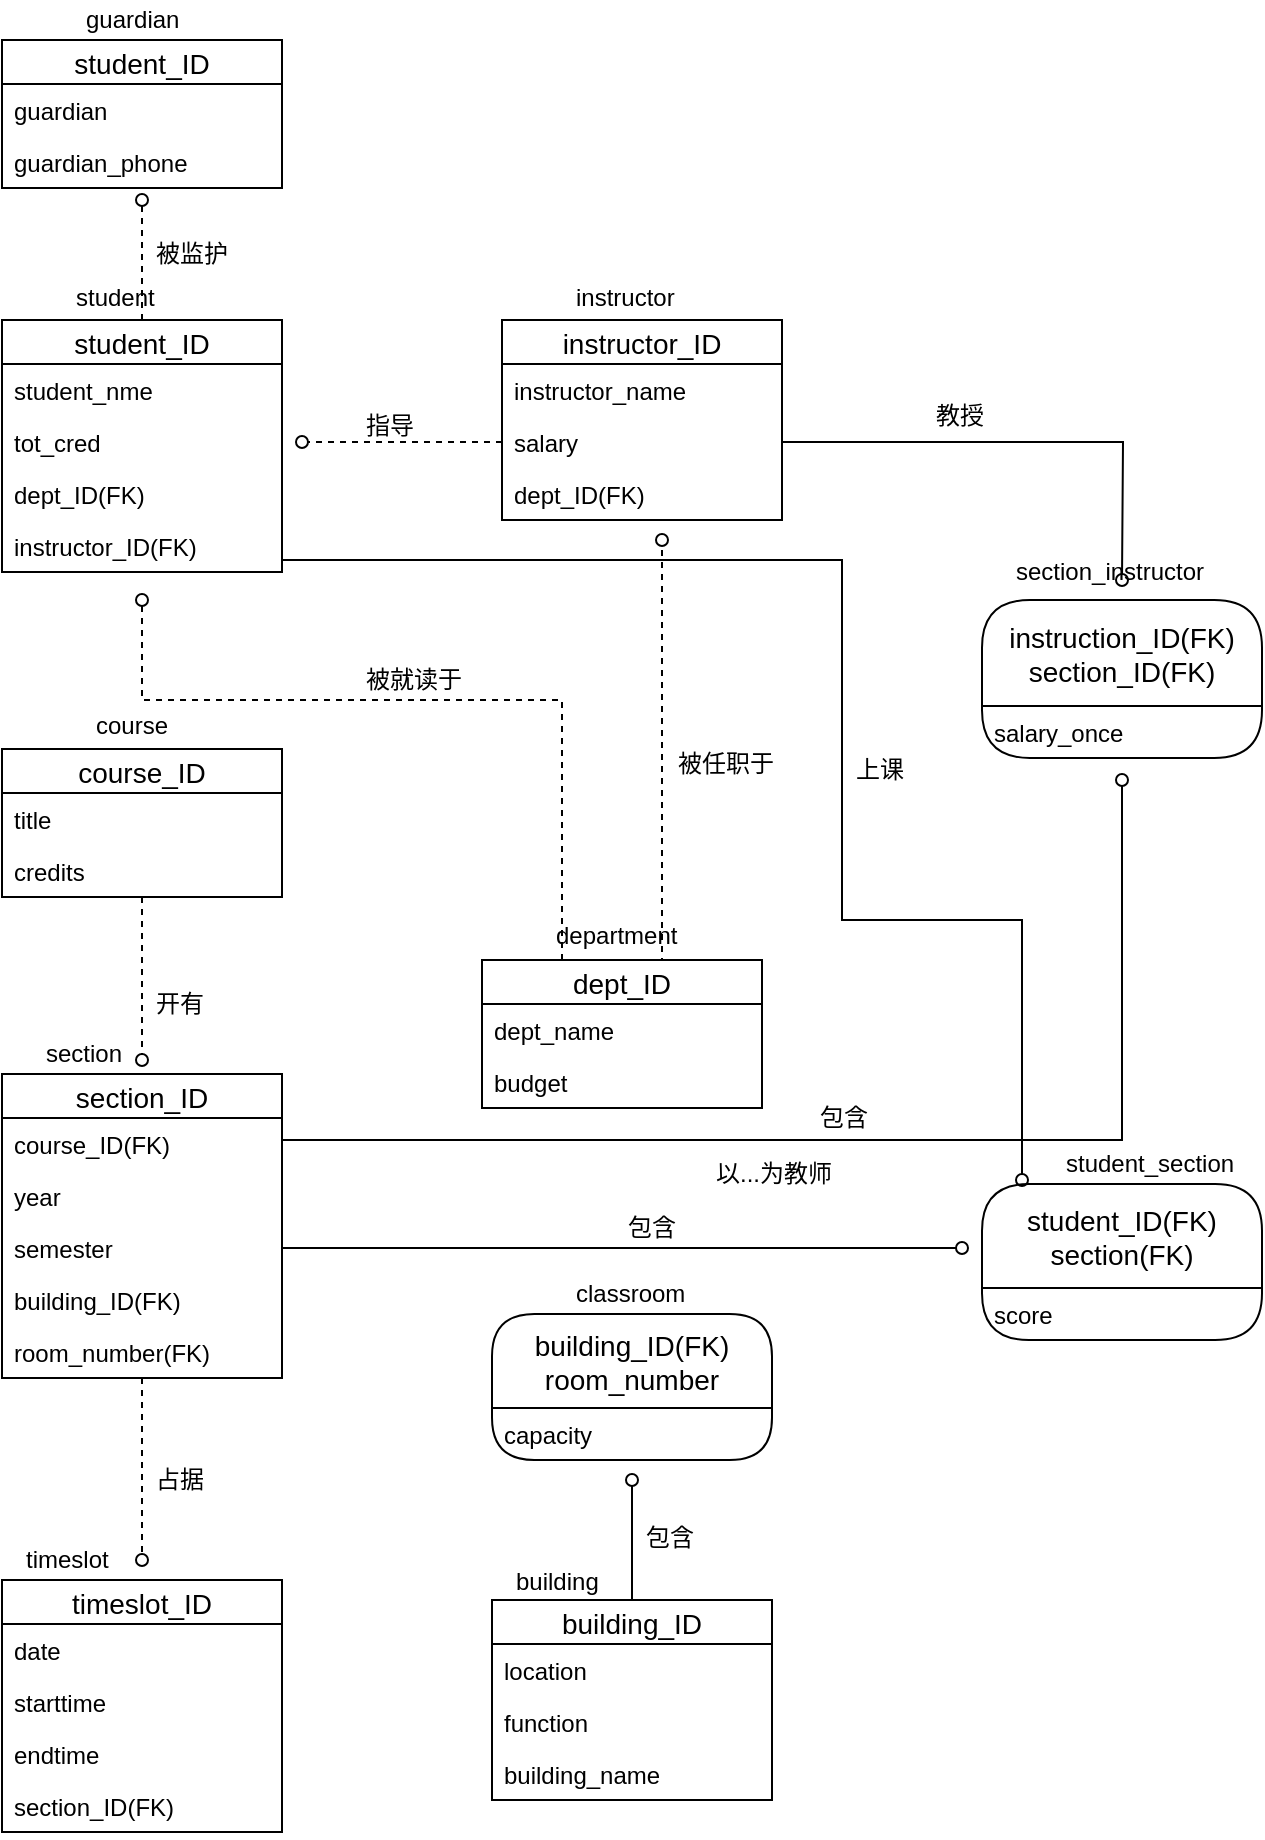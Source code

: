<mxfile version="10.6.3" type="github"><diagram name="Page-1" id="b520641d-4fe3-3701-9064-5fc419738815"><mxGraphModel dx="1873" dy="1374" grid="1" gridSize="10" guides="1" tooltips="1" connect="1" arrows="1" fold="1" page="1" pageScale="1" pageWidth="1100" pageHeight="850" background="#ffffff" math="0" shadow="0"><root><mxCell id="0"/><mxCell id="1" parent="0"/><mxCell id="yoF7eOY-wvEb8t24zApm-130" style="edgeStyle=orthogonalEdgeStyle;rounded=0;orthogonalLoop=1;jettySize=auto;html=1;endArrow=oval;endFill=0;" parent="1" source="yoF7eOY-wvEb8t24zApm-33" edge="1"><mxGeometry relative="1" as="geometry"><mxPoint x="-530" y="130" as="targetPoint"/><Array as="points"><mxPoint x="-620" y="-180"/><mxPoint x="-620"/><mxPoint x="-530"/></Array></mxGeometry></mxCell><mxCell id="WNPCipqeEUmc1Ws7Nv05-6" style="edgeStyle=orthogonalEdgeStyle;rounded=0;orthogonalLoop=1;jettySize=auto;html=1;dashed=1;endArrow=oval;endFill=0;" edge="1" parent="1" source="yoF7eOY-wvEb8t24zApm-33"><mxGeometry relative="1" as="geometry"><mxPoint x="-970" y="-360" as="targetPoint"/></mxGeometry></mxCell><mxCell id="yoF7eOY-wvEb8t24zApm-33" value="student_ID" style="swimlane;fontStyle=0;childLayout=stackLayout;horizontal=1;startSize=22;fillColor=none;horizontalStack=0;resizeParent=1;resizeParentMax=0;resizeLast=0;collapsible=1;marginBottom=0;swimlaneFillColor=#ffffff;align=center;fontSize=14;rounded=0;" parent="1" vertex="1"><mxGeometry x="-1040" y="-300" width="140" height="126" as="geometry"/></mxCell><mxCell id="yoF7eOY-wvEb8t24zApm-34" value="student_nme" style="text;strokeColor=none;fillColor=none;spacingLeft=4;spacingRight=4;overflow=hidden;rotatable=0;points=[[0,0.5],[1,0.5]];portConstraint=eastwest;fontSize=12;" parent="yoF7eOY-wvEb8t24zApm-33" vertex="1"><mxGeometry y="22" width="140" height="26" as="geometry"/></mxCell><mxCell id="yoF7eOY-wvEb8t24zApm-35" value="tot_cred" style="text;strokeColor=none;fillColor=none;spacingLeft=4;spacingRight=4;overflow=hidden;rotatable=0;points=[[0,0.5],[1,0.5]];portConstraint=eastwest;fontSize=12;" parent="yoF7eOY-wvEb8t24zApm-33" vertex="1"><mxGeometry y="48" width="140" height="26" as="geometry"/></mxCell><mxCell id="yoF7eOY-wvEb8t24zApm-36" value="dept_ID(FK)" style="text;strokeColor=none;fillColor=none;spacingLeft=4;spacingRight=4;overflow=hidden;rotatable=0;points=[[0,0.5],[1,0.5]];portConstraint=eastwest;fontSize=12;" parent="yoF7eOY-wvEb8t24zApm-33" vertex="1"><mxGeometry y="74" width="140" height="26" as="geometry"/></mxCell><mxCell id="yoF7eOY-wvEb8t24zApm-38" value="instructor_ID(FK)" style="text;strokeColor=none;fillColor=none;spacingLeft=4;spacingRight=4;overflow=hidden;rotatable=0;points=[[0,0.5],[1,0.5]];portConstraint=eastwest;fontSize=12;" parent="yoF7eOY-wvEb8t24zApm-33" vertex="1"><mxGeometry y="100" width="140" height="26" as="geometry"/></mxCell><mxCell id="yoF7eOY-wvEb8t24zApm-116" style="edgeStyle=orthogonalEdgeStyle;rounded=0;orthogonalLoop=1;jettySize=auto;html=1;dashed=1;endArrow=oval;endFill=0;" parent="1" source="yoF7eOY-wvEb8t24zApm-39" edge="1"><mxGeometry relative="1" as="geometry"><mxPoint x="-970" y="70" as="targetPoint"/></mxGeometry></mxCell><mxCell id="yoF7eOY-wvEb8t24zApm-39" value="course_ID" style="swimlane;fontStyle=0;childLayout=stackLayout;horizontal=1;startSize=22;fillColor=none;horizontalStack=0;resizeParent=1;resizeParentMax=0;resizeLast=0;collapsible=1;marginBottom=0;swimlaneFillColor=#ffffff;align=center;fontSize=14;rounded=0;" parent="1" vertex="1"><mxGeometry x="-1040" y="-85.5" width="140" height="74" as="geometry"/></mxCell><mxCell id="yoF7eOY-wvEb8t24zApm-40" value="title" style="text;strokeColor=none;fillColor=none;spacingLeft=4;spacingRight=4;overflow=hidden;rotatable=0;points=[[0,0.5],[1,0.5]];portConstraint=eastwest;fontSize=12;" parent="yoF7eOY-wvEb8t24zApm-39" vertex="1"><mxGeometry y="22" width="140" height="26" as="geometry"/></mxCell><mxCell id="yoF7eOY-wvEb8t24zApm-41" value="credits" style="text;strokeColor=none;fillColor=none;spacingLeft=4;spacingRight=4;overflow=hidden;rotatable=0;points=[[0,0.5],[1,0.5]];portConstraint=eastwest;fontSize=12;" parent="yoF7eOY-wvEb8t24zApm-39" vertex="1"><mxGeometry y="48" width="140" height="26" as="geometry"/></mxCell><mxCell id="yoF7eOY-wvEb8t24zApm-44" value="instructor_ID" style="swimlane;fontStyle=0;childLayout=stackLayout;horizontal=1;startSize=22;fillColor=none;horizontalStack=0;resizeParent=1;resizeParentMax=0;resizeLast=0;collapsible=1;marginBottom=0;swimlaneFillColor=#ffffff;align=center;fontSize=14;rounded=0;" parent="1" vertex="1"><mxGeometry x="-790" y="-300" width="140" height="100" as="geometry"/></mxCell><mxCell id="yoF7eOY-wvEb8t24zApm-45" value="instructor_name" style="text;strokeColor=none;fillColor=none;spacingLeft=4;spacingRight=4;overflow=hidden;rotatable=0;points=[[0,0.5],[1,0.5]];portConstraint=eastwest;fontSize=12;" parent="yoF7eOY-wvEb8t24zApm-44" vertex="1"><mxGeometry y="22" width="140" height="26" as="geometry"/></mxCell><mxCell id="yoF7eOY-wvEb8t24zApm-46" value="salary" style="text;strokeColor=none;fillColor=none;spacingLeft=4;spacingRight=4;overflow=hidden;rotatable=0;points=[[0,0.5],[1,0.5]];portConstraint=eastwest;fontSize=12;" parent="yoF7eOY-wvEb8t24zApm-44" vertex="1"><mxGeometry y="48" width="140" height="26" as="geometry"/></mxCell><mxCell id="yoF7eOY-wvEb8t24zApm-47" value="dept_ID(FK)" style="text;strokeColor=none;fillColor=none;spacingLeft=4;spacingRight=4;overflow=hidden;rotatable=0;points=[[0,0.5],[1,0.5]];portConstraint=eastwest;fontSize=12;" parent="yoF7eOY-wvEb8t24zApm-44" vertex="1"><mxGeometry y="74" width="140" height="26" as="geometry"/></mxCell><mxCell id="yoF7eOY-wvEb8t24zApm-112" style="edgeStyle=orthogonalEdgeStyle;rounded=0;orthogonalLoop=1;jettySize=auto;html=1;exitX=0.5;exitY=0;exitDx=0;exitDy=0;dashed=1;endArrow=oval;endFill=0;" parent="1" source="yoF7eOY-wvEb8t24zApm-48" edge="1"><mxGeometry relative="1" as="geometry"><mxPoint x="-710" y="-190" as="targetPoint"/><Array as="points"><mxPoint x="-710" y="20"/><mxPoint x="-710" y="-190"/></Array></mxGeometry></mxCell><mxCell id="yoF7eOY-wvEb8t24zApm-113" style="edgeStyle=orthogonalEdgeStyle;rounded=0;orthogonalLoop=1;jettySize=auto;html=1;exitX=0.5;exitY=0;exitDx=0;exitDy=0;dashed=1;endArrow=oval;endFill=0;" parent="1" source="yoF7eOY-wvEb8t24zApm-48" edge="1"><mxGeometry relative="1" as="geometry"><mxPoint x="-970" y="-160" as="targetPoint"/><Array as="points"><mxPoint x="-760" y="20"/><mxPoint x="-760" y="-110"/><mxPoint x="-970" y="-110"/></Array></mxGeometry></mxCell><mxCell id="yoF7eOY-wvEb8t24zApm-48" value="dept_ID" style="swimlane;fontStyle=0;childLayout=stackLayout;horizontal=1;startSize=22;fillColor=none;horizontalStack=0;resizeParent=1;resizeParentMax=0;resizeLast=0;collapsible=1;marginBottom=0;swimlaneFillColor=#ffffff;align=center;fontSize=14;rounded=0;" parent="1" vertex="1"><mxGeometry x="-800" y="20" width="140" height="74" as="geometry"/></mxCell><mxCell id="yoF7eOY-wvEb8t24zApm-49" value="dept_name" style="text;strokeColor=none;fillColor=none;spacingLeft=4;spacingRight=4;overflow=hidden;rotatable=0;points=[[0,0.5],[1,0.5]];portConstraint=eastwest;fontSize=12;" parent="yoF7eOY-wvEb8t24zApm-48" vertex="1"><mxGeometry y="22" width="140" height="26" as="geometry"/></mxCell><mxCell id="yoF7eOY-wvEb8t24zApm-50" value="budget" style="text;strokeColor=none;fillColor=none;spacingLeft=4;spacingRight=4;overflow=hidden;rotatable=0;points=[[0,0.5],[1,0.5]];portConstraint=eastwest;fontSize=12;" parent="yoF7eOY-wvEb8t24zApm-48" vertex="1"><mxGeometry y="48" width="140" height="26" as="geometry"/></mxCell><mxCell id="yoF7eOY-wvEb8t24zApm-54" style="edgeStyle=orthogonalEdgeStyle;rounded=0;orthogonalLoop=1;jettySize=auto;html=1;exitX=0;exitY=0.5;exitDx=0;exitDy=0;endArrow=oval;endFill=0;dashed=1;" parent="1" source="yoF7eOY-wvEb8t24zApm-46" edge="1"><mxGeometry relative="1" as="geometry"><mxPoint x="-890" y="-239" as="targetPoint"/></mxGeometry></mxCell><mxCell id="yoF7eOY-wvEb8t24zApm-127" style="edgeStyle=orthogonalEdgeStyle;rounded=0;orthogonalLoop=1;jettySize=auto;html=1;dashed=1;endArrow=oval;endFill=0;" parent="1" source="yoF7eOY-wvEb8t24zApm-55" edge="1"><mxGeometry relative="1" as="geometry"><mxPoint x="-970" y="320" as="targetPoint"/></mxGeometry></mxCell><mxCell id="yoF7eOY-wvEb8t24zApm-55" value="section_ID" style="swimlane;fontStyle=0;childLayout=stackLayout;horizontal=1;startSize=22;fillColor=none;horizontalStack=0;resizeParent=1;resizeParentMax=0;resizeLast=0;collapsible=1;marginBottom=0;swimlaneFillColor=#ffffff;align=center;fontSize=14;rounded=0;" parent="1" vertex="1"><mxGeometry x="-1040" y="77" width="140" height="152" as="geometry"/></mxCell><mxCell id="yoF7eOY-wvEb8t24zApm-56" value="course_ID(FK)" style="text;strokeColor=none;fillColor=none;spacingLeft=4;spacingRight=4;overflow=hidden;rotatable=0;points=[[0,0.5],[1,0.5]];portConstraint=eastwest;fontSize=12;" parent="yoF7eOY-wvEb8t24zApm-55" vertex="1"><mxGeometry y="22" width="140" height="26" as="geometry"/></mxCell><mxCell id="yoF7eOY-wvEb8t24zApm-57" value="year" style="text;strokeColor=none;fillColor=none;spacingLeft=4;spacingRight=4;overflow=hidden;rotatable=0;points=[[0,0.5],[1,0.5]];portConstraint=eastwest;fontSize=12;" parent="yoF7eOY-wvEb8t24zApm-55" vertex="1"><mxGeometry y="48" width="140" height="26" as="geometry"/></mxCell><mxCell id="yoF7eOY-wvEb8t24zApm-58" value="semester" style="text;strokeColor=none;fillColor=none;spacingLeft=4;spacingRight=4;overflow=hidden;rotatable=0;points=[[0,0.5],[1,0.5]];portConstraint=eastwest;fontSize=12;" parent="yoF7eOY-wvEb8t24zApm-55" vertex="1"><mxGeometry y="74" width="140" height="26" as="geometry"/></mxCell><mxCell id="yoF7eOY-wvEb8t24zApm-59" value="building_ID(FK)" style="text;strokeColor=none;fillColor=none;spacingLeft=4;spacingRight=4;overflow=hidden;rotatable=0;points=[[0,0.5],[1,0.5]];portConstraint=eastwest;fontSize=12;" parent="yoF7eOY-wvEb8t24zApm-55" vertex="1"><mxGeometry y="100" width="140" height="26" as="geometry"/></mxCell><mxCell id="yoF7eOY-wvEb8t24zApm-60" value="room_number(FK)" style="text;strokeColor=none;fillColor=none;spacingLeft=4;spacingRight=4;overflow=hidden;rotatable=0;points=[[0,0.5],[1,0.5]];portConstraint=eastwest;fontSize=12;" parent="yoF7eOY-wvEb8t24zApm-55" vertex="1"><mxGeometry y="126" width="140" height="26" as="geometry"/></mxCell><mxCell id="yoF7eOY-wvEb8t24zApm-86" value="&#10;building_ID(FK)&#10;room_number&#10;" style="swimlane;fontStyle=0;childLayout=stackLayout;horizontal=1;startSize=47;fillColor=none;horizontalStack=0;resizeParent=1;resizeParentMax=0;resizeLast=0;collapsible=1;marginBottom=0;swimlaneFillColor=#ffffff;align=center;fontSize=14;rounded=1;" parent="1" vertex="1"><mxGeometry x="-795" y="197" width="140" height="73" as="geometry"/></mxCell><mxCell id="yoF7eOY-wvEb8t24zApm-87" value="capacity" style="text;strokeColor=none;fillColor=none;spacingLeft=4;spacingRight=4;overflow=hidden;rotatable=0;points=[[0,0.5],[1,0.5]];portConstraint=eastwest;fontSize=12;" parent="yoF7eOY-wvEb8t24zApm-86" vertex="1"><mxGeometry y="47" width="140" height="26" as="geometry"/></mxCell><mxCell id="yoF7eOY-wvEb8t24zApm-94" value="timeslot_ID" style="swimlane;fontStyle=0;childLayout=stackLayout;horizontal=1;startSize=22;fillColor=none;horizontalStack=0;resizeParent=1;resizeParentMax=0;resizeLast=0;collapsible=1;marginBottom=0;swimlaneFillColor=#ffffff;align=center;fontSize=14;rounded=0;" parent="1" vertex="1"><mxGeometry x="-1040" y="330" width="140" height="126" as="geometry"/></mxCell><mxCell id="yoF7eOY-wvEb8t24zApm-95" value="date" style="text;strokeColor=none;fillColor=none;spacingLeft=4;spacingRight=4;overflow=hidden;rotatable=0;points=[[0,0.5],[1,0.5]];portConstraint=eastwest;fontSize=12;" parent="yoF7eOY-wvEb8t24zApm-94" vertex="1"><mxGeometry y="22" width="140" height="26" as="geometry"/></mxCell><mxCell id="yoF7eOY-wvEb8t24zApm-96" value="starttime" style="text;strokeColor=none;fillColor=none;spacingLeft=4;spacingRight=4;overflow=hidden;rotatable=0;points=[[0,0.5],[1,0.5]];portConstraint=eastwest;fontSize=12;" parent="yoF7eOY-wvEb8t24zApm-94" vertex="1"><mxGeometry y="48" width="140" height="26" as="geometry"/></mxCell><mxCell id="yoF7eOY-wvEb8t24zApm-97" value="endtime" style="text;strokeColor=none;fillColor=none;spacingLeft=4;spacingRight=4;overflow=hidden;rotatable=0;points=[[0,0.5],[1,0.5]];portConstraint=eastwest;fontSize=12;" parent="yoF7eOY-wvEb8t24zApm-94" vertex="1"><mxGeometry y="74" width="140" height="26" as="geometry"/></mxCell><mxCell id="yoF7eOY-wvEb8t24zApm-98" value="section_ID(FK)" style="text;strokeColor=none;fillColor=none;spacingLeft=4;spacingRight=4;overflow=hidden;rotatable=0;points=[[0,0.5],[1,0.5]];portConstraint=eastwest;fontSize=12;" parent="yoF7eOY-wvEb8t24zApm-94" vertex="1"><mxGeometry y="100" width="140" height="26" as="geometry"/></mxCell><mxCell id="yoF7eOY-wvEb8t24zApm-100" value="&#10;instruction_ID(FK)&#10;section_ID(FK)&#10;" style="swimlane;fontStyle=0;childLayout=stackLayout;horizontal=1;startSize=53;fillColor=none;horizontalStack=0;resizeParent=1;resizeParentMax=0;resizeLast=0;collapsible=1;marginBottom=0;swimlaneFillColor=#ffffff;align=center;fontSize=14;rounded=1;" parent="1" vertex="1"><mxGeometry x="-550" y="-160" width="140" height="79" as="geometry"/></mxCell><mxCell id="yoF7eOY-wvEb8t24zApm-101" value="salary_once" style="text;strokeColor=none;fillColor=none;spacingLeft=4;spacingRight=4;overflow=hidden;rotatable=0;points=[[0,0.5],[1,0.5]];portConstraint=eastwest;fontSize=12;" parent="yoF7eOY-wvEb8t24zApm-100" vertex="1"><mxGeometry y="53" width="140" height="26" as="geometry"/></mxCell><mxCell id="yoF7eOY-wvEb8t24zApm-104" value="&#10;student_ID(FK)&#10;section(FK)&#10;" style="swimlane;fontStyle=0;childLayout=stackLayout;horizontal=1;startSize=52;fillColor=none;horizontalStack=0;resizeParent=1;resizeParentMax=0;resizeLast=0;collapsible=1;marginBottom=0;swimlaneFillColor=#ffffff;align=center;fontSize=14;rounded=1;" parent="1" vertex="1"><mxGeometry x="-550" y="132" width="140" height="78" as="geometry"/></mxCell><mxCell id="yoF7eOY-wvEb8t24zApm-105" value="score" style="text;strokeColor=none;fillColor=none;spacingLeft=4;spacingRight=4;overflow=hidden;rotatable=0;points=[[0,0.5],[1,0.5]];portConstraint=eastwest;fontSize=12;" parent="yoF7eOY-wvEb8t24zApm-104" vertex="1"><mxGeometry y="52" width="140" height="26" as="geometry"/></mxCell><mxCell id="yoF7eOY-wvEb8t24zApm-114" style="edgeStyle=orthogonalEdgeStyle;rounded=0;orthogonalLoop=1;jettySize=auto;html=1;exitX=1;exitY=0.5;exitDx=0;exitDy=0;endArrow=oval;endFill=0;" parent="1" source="yoF7eOY-wvEb8t24zApm-46" edge="1"><mxGeometry relative="1" as="geometry"><mxPoint x="-480" y="-170" as="targetPoint"/></mxGeometry></mxCell><mxCell id="yoF7eOY-wvEb8t24zApm-115" style="edgeStyle=orthogonalEdgeStyle;rounded=0;orthogonalLoop=1;jettySize=auto;html=1;exitX=1;exitY=0.5;exitDx=0;exitDy=0;endArrow=oval;endFill=0;" parent="1" source="yoF7eOY-wvEb8t24zApm-58" edge="1"><mxGeometry relative="1" as="geometry"><mxPoint x="-560" y="164" as="targetPoint"/></mxGeometry></mxCell><mxCell id="yoF7eOY-wvEb8t24zApm-125" style="edgeStyle=orthogonalEdgeStyle;rounded=0;orthogonalLoop=1;jettySize=auto;html=1;endArrow=oval;endFill=0;" parent="1" source="yoF7eOY-wvEb8t24zApm-121" edge="1"><mxGeometry relative="1" as="geometry"><mxPoint x="-725" y="280" as="targetPoint"/></mxGeometry></mxCell><mxCell id="yoF7eOY-wvEb8t24zApm-121" value="building_ID" style="swimlane;fontStyle=0;childLayout=stackLayout;horizontal=1;startSize=22;fillColor=none;horizontalStack=0;resizeParent=1;resizeParentMax=0;resizeLast=0;collapsible=1;marginBottom=0;swimlaneFillColor=#ffffff;align=center;fontSize=14;rounded=0;" parent="1" vertex="1"><mxGeometry x="-795" y="340" width="140" height="100" as="geometry"/></mxCell><mxCell id="yoF7eOY-wvEb8t24zApm-122" value="location" style="text;strokeColor=none;fillColor=none;spacingLeft=4;spacingRight=4;overflow=hidden;rotatable=0;points=[[0,0.5],[1,0.5]];portConstraint=eastwest;fontSize=12;" parent="yoF7eOY-wvEb8t24zApm-121" vertex="1"><mxGeometry y="22" width="140" height="26" as="geometry"/></mxCell><mxCell id="yoF7eOY-wvEb8t24zApm-123" value="function" style="text;strokeColor=none;fillColor=none;spacingLeft=4;spacingRight=4;overflow=hidden;rotatable=0;points=[[0,0.5],[1,0.5]];portConstraint=eastwest;fontSize=12;" parent="yoF7eOY-wvEb8t24zApm-121" vertex="1"><mxGeometry y="48" width="140" height="26" as="geometry"/></mxCell><mxCell id="yoF7eOY-wvEb8t24zApm-124" value="building_name" style="text;strokeColor=none;fillColor=none;spacingLeft=4;spacingRight=4;overflow=hidden;rotatable=0;points=[[0,0.5],[1,0.5]];portConstraint=eastwest;fontSize=12;" parent="yoF7eOY-wvEb8t24zApm-121" vertex="1"><mxGeometry y="74" width="140" height="26" as="geometry"/></mxCell><mxCell id="yoF7eOY-wvEb8t24zApm-129" style="edgeStyle=orthogonalEdgeStyle;rounded=0;orthogonalLoop=1;jettySize=auto;html=1;exitX=1;exitY=0.5;exitDx=0;exitDy=0;endArrow=oval;endFill=0;" parent="1" source="yoF7eOY-wvEb8t24zApm-58" edge="1"><mxGeometry relative="1" as="geometry"><mxPoint x="-480" y="-70" as="targetPoint"/><Array as="points"><mxPoint x="-900" y="110"/><mxPoint x="-480" y="110"/></Array></mxGeometry></mxCell><mxCell id="yoF7eOY-wvEb8t24zApm-134" value="student" style="text;html=1;resizable=0;points=[];autosize=1;align=left;verticalAlign=top;spacingTop=-4;" parent="1" vertex="1"><mxGeometry x="-1005" y="-321" width="50" height="20" as="geometry"/></mxCell><mxCell id="yoF7eOY-wvEb8t24zApm-135" value="instructor" style="text;html=1;resizable=0;points=[];autosize=1;align=left;verticalAlign=top;spacingTop=-4;" parent="1" vertex="1"><mxGeometry x="-755" y="-321" width="60" height="20" as="geometry"/></mxCell><mxCell id="yoF7eOY-wvEb8t24zApm-136" value="section_instructor" style="text;html=1;resizable=0;points=[];autosize=1;align=left;verticalAlign=top;spacingTop=-4;" parent="1" vertex="1"><mxGeometry x="-535" y="-184" width="110" height="20" as="geometry"/></mxCell><mxCell id="yoF7eOY-wvEb8t24zApm-137" value="course" style="text;html=1;resizable=0;points=[];autosize=1;align=left;verticalAlign=top;spacingTop=-4;" parent="1" vertex="1"><mxGeometry x="-995" y="-107" width="50" height="20" as="geometry"/></mxCell><mxCell id="yoF7eOY-wvEb8t24zApm-138" value="section" style="text;html=1;resizable=0;points=[];autosize=1;align=left;verticalAlign=top;spacingTop=-4;" parent="1" vertex="1"><mxGeometry x="-1020" y="57" width="50" height="20" as="geometry"/></mxCell><mxCell id="yoF7eOY-wvEb8t24zApm-139" value="department" style="text;html=1;resizable=0;points=[];autosize=1;align=left;verticalAlign=top;spacingTop=-4;" parent="1" vertex="1"><mxGeometry x="-765" y="-2" width="80" height="20" as="geometry"/></mxCell><mxCell id="yoF7eOY-wvEb8t24zApm-140" value="classroom" style="text;html=1;resizable=0;points=[];autosize=1;align=left;verticalAlign=top;spacingTop=-4;" parent="1" vertex="1"><mxGeometry x="-755" y="177" width="70" height="20" as="geometry"/></mxCell><mxCell id="yoF7eOY-wvEb8t24zApm-141" value="timeslot" style="text;html=1;resizable=0;points=[];autosize=1;align=left;verticalAlign=top;spacingTop=-4;" parent="1" vertex="1"><mxGeometry x="-1030" y="310" width="60" height="20" as="geometry"/></mxCell><mxCell id="yoF7eOY-wvEb8t24zApm-142" value="building" style="text;html=1;resizable=0;points=[];autosize=1;align=left;verticalAlign=top;spacingTop=-4;" parent="1" vertex="1"><mxGeometry x="-785" y="321" width="60" height="20" as="geometry"/></mxCell><mxCell id="yoF7eOY-wvEb8t24zApm-144" value="student_section" style="text;html=1;resizable=0;points=[];autosize=1;align=left;verticalAlign=top;spacingTop=-4;" parent="1" vertex="1"><mxGeometry x="-510" y="112" width="100" height="20" as="geometry"/></mxCell><mxCell id="yoF7eOY-wvEb8t24zApm-146" value="包含" style="text;html=1;resizable=0;points=[];autosize=1;align=left;verticalAlign=top;spacingTop=-4;" parent="1" vertex="1"><mxGeometry x="-720" y="299" width="40" height="20" as="geometry"/></mxCell><mxCell id="yoF7eOY-wvEb8t24zApm-147" value="占据" style="text;html=1;resizable=0;points=[];autosize=1;align=left;verticalAlign=top;spacingTop=-4;" parent="1" vertex="1"><mxGeometry x="-965" y="269.5" width="40" height="20" as="geometry"/></mxCell><mxCell id="yoF7eOY-wvEb8t24zApm-148" value="开有" style="text;html=1;resizable=0;points=[];autosize=1;align=left;verticalAlign=top;spacingTop=-4;" parent="1" vertex="1"><mxGeometry x="-965" y="32" width="40" height="20" as="geometry"/></mxCell><mxCell id="yoF7eOY-wvEb8t24zApm-149" value="被就读于" style="text;html=1;resizable=0;points=[];autosize=1;align=left;verticalAlign=top;spacingTop=-4;" parent="1" vertex="1"><mxGeometry x="-860" y="-130.5" width="60" height="20" as="geometry"/></mxCell><mxCell id="yoF7eOY-wvEb8t24zApm-150" value="指导" style="text;html=1;resizable=0;points=[];autosize=1;align=left;verticalAlign=top;spacingTop=-4;" parent="1" vertex="1"><mxGeometry x="-860" y="-257" width="40" height="20" as="geometry"/></mxCell><mxCell id="yoF7eOY-wvEb8t24zApm-151" value="教授" style="text;html=1;resizable=0;points=[];autosize=1;align=left;verticalAlign=top;spacingTop=-4;" parent="1" vertex="1"><mxGeometry x="-575" y="-262" width="40" height="20" as="geometry"/></mxCell><mxCell id="yoF7eOY-wvEb8t24zApm-152" value="上课" style="text;html=1;resizable=0;points=[];autosize=1;align=left;verticalAlign=top;spacingTop=-4;" parent="1" vertex="1"><mxGeometry x="-615" y="-85.5" width="40" height="20" as="geometry"/></mxCell><mxCell id="yoF7eOY-wvEb8t24zApm-153" value="被任职于" style="text;html=1;resizable=0;points=[];autosize=1;align=left;verticalAlign=top;spacingTop=-4;" parent="1" vertex="1"><mxGeometry x="-704" y="-88" width="60" height="20" as="geometry"/></mxCell><mxCell id="yoF7eOY-wvEb8t24zApm-154" value="以...为教师" style="text;html=1;resizable=0;points=[];autosize=1;align=left;verticalAlign=top;spacingTop=-4;" parent="1" vertex="1"><mxGeometry x="-685" y="117" width="70" height="20" as="geometry"/></mxCell><mxCell id="yoF7eOY-wvEb8t24zApm-155" value="包含" style="text;html=1;resizable=0;points=[];autosize=1;align=left;verticalAlign=top;spacingTop=-4;" parent="1" vertex="1"><mxGeometry x="-729" y="144" width="40" height="20" as="geometry"/></mxCell><mxCell id="yoF7eOY-wvEb8t24zApm-156" value="包含" style="text;html=1;resizable=0;points=[];autosize=1;align=left;verticalAlign=top;spacingTop=-4;" parent="1" vertex="1"><mxGeometry x="-633" y="89" width="40" height="20" as="geometry"/></mxCell><mxCell id="WNPCipqeEUmc1Ws7Nv05-2" value="student_ID" style="swimlane;fontStyle=0;childLayout=stackLayout;horizontal=1;startSize=22;fillColor=none;horizontalStack=0;resizeParent=1;resizeParentMax=0;resizeLast=0;collapsible=1;marginBottom=0;swimlaneFillColor=#ffffff;align=center;fontSize=14;" vertex="1" parent="1"><mxGeometry x="-1040" y="-440" width="140" height="74" as="geometry"/></mxCell><mxCell id="WNPCipqeEUmc1Ws7Nv05-3" value="guardian" style="text;strokeColor=none;fillColor=none;spacingLeft=4;spacingRight=4;overflow=hidden;rotatable=0;points=[[0,0.5],[1,0.5]];portConstraint=eastwest;fontSize=12;" vertex="1" parent="WNPCipqeEUmc1Ws7Nv05-2"><mxGeometry y="22" width="140" height="26" as="geometry"/></mxCell><mxCell id="WNPCipqeEUmc1Ws7Nv05-4" value="guardian_phone" style="text;strokeColor=none;fillColor=none;spacingLeft=4;spacingRight=4;overflow=hidden;rotatable=0;points=[[0,0.5],[1,0.5]];portConstraint=eastwest;fontSize=12;" vertex="1" parent="WNPCipqeEUmc1Ws7Nv05-2"><mxGeometry y="48" width="140" height="26" as="geometry"/></mxCell><mxCell id="WNPCipqeEUmc1Ws7Nv05-7" value="guardian" style="text;html=1;resizable=0;points=[];autosize=1;align=left;verticalAlign=top;spacingTop=-4;" vertex="1" parent="1"><mxGeometry x="-1000" y="-460" width="60" height="20" as="geometry"/></mxCell><mxCell id="WNPCipqeEUmc1Ws7Nv05-8" value="被监护&lt;br&gt;" style="text;html=1;resizable=0;points=[];autosize=1;align=left;verticalAlign=top;spacingTop=-4;" vertex="1" parent="1"><mxGeometry x="-965" y="-343" width="50" height="20" as="geometry"/></mxCell></root></mxGraphModel></diagram></mxfile>